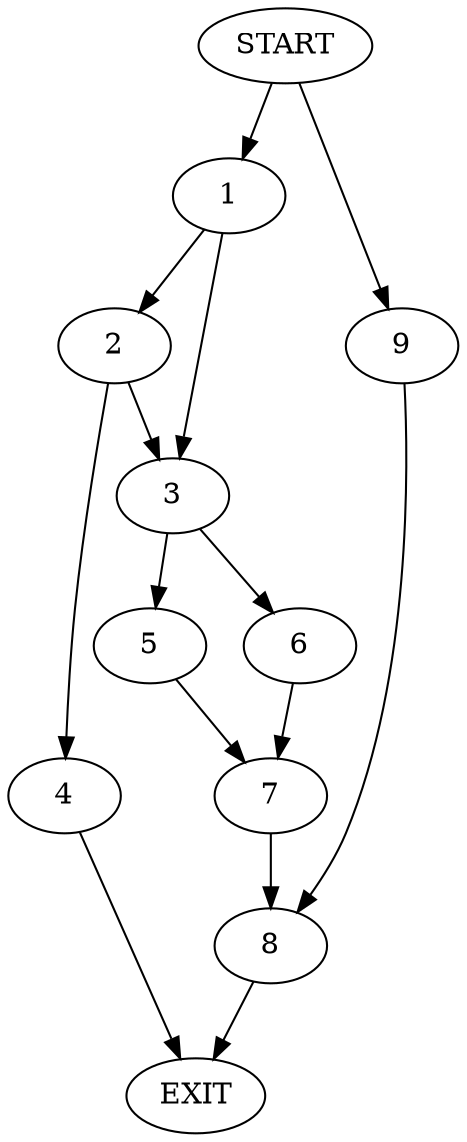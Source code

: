 digraph {
0 [label="START"]
10 [label="EXIT"]
0 -> 1
1 -> 2
1 -> 3
2 -> 3
2 -> 4
3 -> 5
3 -> 6
4 -> 10
5 -> 7
6 -> 7
7 -> 8
8 -> 10
0 -> 9
9 -> 8
}
